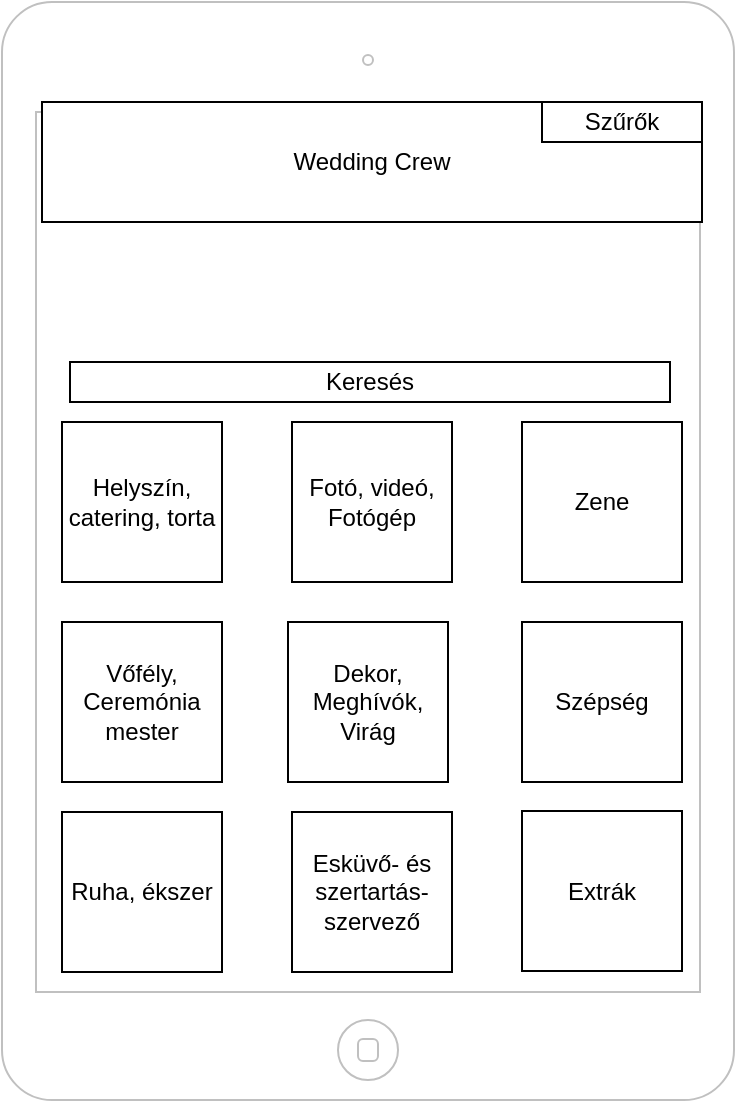 <mxfile version="15.5.4" type="github">
  <diagram id="Olf5iEthpdNTA9F73XNJ" name="Page-1">
    <mxGraphModel dx="1422" dy="737" grid="1" gridSize="10" guides="1" tooltips="1" connect="1" arrows="1" fold="1" page="1" pageScale="1" pageWidth="827" pageHeight="1169" math="0" shadow="0">
      <root>
        <mxCell id="0" />
        <mxCell id="1" parent="0" />
        <mxCell id="NOaM9fvKxGlRbzm2E-wZ-1" value="" style="html=1;verticalLabelPosition=bottom;labelBackgroundColor=#ffffff;verticalAlign=top;shadow=0;dashed=0;strokeWidth=1;shape=mxgraph.ios7.misc.ipad7inch;strokeColor=#c0c0c0;" vertex="1" parent="1">
          <mxGeometry x="230" y="100" width="366" height="549" as="geometry" />
        </mxCell>
        <mxCell id="NOaM9fvKxGlRbzm2E-wZ-4" value="Vőfély, Ceremónia mester" style="whiteSpace=wrap;html=1;aspect=fixed;" vertex="1" parent="1">
          <mxGeometry x="260" y="410" width="80" height="80" as="geometry" />
        </mxCell>
        <mxCell id="NOaM9fvKxGlRbzm2E-wZ-5" value="Helyszín, catering, torta" style="whiteSpace=wrap;html=1;aspect=fixed;" vertex="1" parent="1">
          <mxGeometry x="260" y="310" width="80" height="80" as="geometry" />
        </mxCell>
        <mxCell id="NOaM9fvKxGlRbzm2E-wZ-6" value="Fotó, videó, Fotógép" style="whiteSpace=wrap;html=1;aspect=fixed;" vertex="1" parent="1">
          <mxGeometry x="375" y="310" width="80" height="80" as="geometry" />
        </mxCell>
        <mxCell id="NOaM9fvKxGlRbzm2E-wZ-7" value="Zene" style="whiteSpace=wrap;html=1;aspect=fixed;" vertex="1" parent="1">
          <mxGeometry x="490" y="310" width="80" height="80" as="geometry" />
        </mxCell>
        <mxCell id="NOaM9fvKxGlRbzm2E-wZ-8" value="Ruha, ékszer" style="whiteSpace=wrap;html=1;aspect=fixed;" vertex="1" parent="1">
          <mxGeometry x="260" y="505" width="80" height="80" as="geometry" />
        </mxCell>
        <mxCell id="NOaM9fvKxGlRbzm2E-wZ-9" value="Esküvő- és szertartás-szervező" style="whiteSpace=wrap;html=1;aspect=fixed;" vertex="1" parent="1">
          <mxGeometry x="375" y="505" width="80" height="80" as="geometry" />
        </mxCell>
        <mxCell id="NOaM9fvKxGlRbzm2E-wZ-10" value="Extrák" style="whiteSpace=wrap;html=1;aspect=fixed;" vertex="1" parent="1">
          <mxGeometry x="490" y="504.5" width="80" height="80" as="geometry" />
        </mxCell>
        <mxCell id="NOaM9fvKxGlRbzm2E-wZ-11" value="Dekor, Meghívók, Virág" style="whiteSpace=wrap;html=1;aspect=fixed;" vertex="1" parent="1">
          <mxGeometry x="373" y="410" width="80" height="80" as="geometry" />
        </mxCell>
        <mxCell id="NOaM9fvKxGlRbzm2E-wZ-12" value="Szépség" style="whiteSpace=wrap;html=1;aspect=fixed;" vertex="1" parent="1">
          <mxGeometry x="490" y="410" width="80" height="80" as="geometry" />
        </mxCell>
        <mxCell id="NOaM9fvKxGlRbzm2E-wZ-13" value="Wedding Crew" style="rounded=0;whiteSpace=wrap;html=1;" vertex="1" parent="1">
          <mxGeometry x="250" y="150" width="330" height="60" as="geometry" />
        </mxCell>
        <mxCell id="NOaM9fvKxGlRbzm2E-wZ-14" value="Keresés" style="rounded=0;whiteSpace=wrap;html=1;" vertex="1" parent="1">
          <mxGeometry x="264" y="280" width="300" height="20" as="geometry" />
        </mxCell>
        <mxCell id="NOaM9fvKxGlRbzm2E-wZ-15" value="Szűrők" style="rounded=0;whiteSpace=wrap;html=1;" vertex="1" parent="1">
          <mxGeometry x="500" y="150" width="80" height="20" as="geometry" />
        </mxCell>
      </root>
    </mxGraphModel>
  </diagram>
</mxfile>
